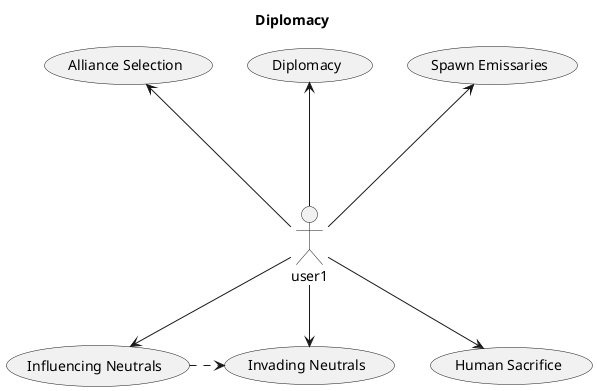 @startuml

title Diplomacy
'default
user1 --> (Influencing Neutrals)
user1 --> (Invading Neutrals)
(Influencing Neutrals) .> (Invading Neutrals)
user1 --> (Human Sacrifice)
user1 -up--> (Spawn Emissaries)
user1 -up--> (Diplomacy)
user1 -up--> (Alliance Selection)

@enduml